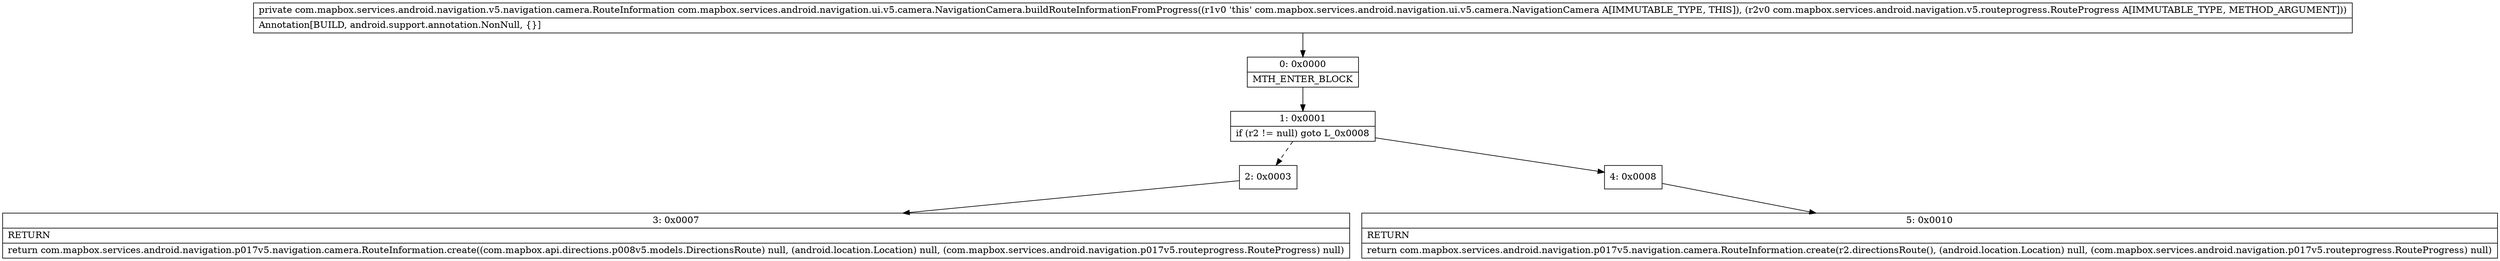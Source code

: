 digraph "CFG forcom.mapbox.services.android.navigation.ui.v5.camera.NavigationCamera.buildRouteInformationFromProgress(Lcom\/mapbox\/services\/android\/navigation\/v5\/routeprogress\/RouteProgress;)Lcom\/mapbox\/services\/android\/navigation\/v5\/navigation\/camera\/RouteInformation;" {
Node_0 [shape=record,label="{0\:\ 0x0000|MTH_ENTER_BLOCK\l}"];
Node_1 [shape=record,label="{1\:\ 0x0001|if (r2 != null) goto L_0x0008\l}"];
Node_2 [shape=record,label="{2\:\ 0x0003}"];
Node_3 [shape=record,label="{3\:\ 0x0007|RETURN\l|return com.mapbox.services.android.navigation.p017v5.navigation.camera.RouteInformation.create((com.mapbox.api.directions.p008v5.models.DirectionsRoute) null, (android.location.Location) null, (com.mapbox.services.android.navigation.p017v5.routeprogress.RouteProgress) null)\l}"];
Node_4 [shape=record,label="{4\:\ 0x0008}"];
Node_5 [shape=record,label="{5\:\ 0x0010|RETURN\l|return com.mapbox.services.android.navigation.p017v5.navigation.camera.RouteInformation.create(r2.directionsRoute(), (android.location.Location) null, (com.mapbox.services.android.navigation.p017v5.routeprogress.RouteProgress) null)\l}"];
MethodNode[shape=record,label="{private com.mapbox.services.android.navigation.v5.navigation.camera.RouteInformation com.mapbox.services.android.navigation.ui.v5.camera.NavigationCamera.buildRouteInformationFromProgress((r1v0 'this' com.mapbox.services.android.navigation.ui.v5.camera.NavigationCamera A[IMMUTABLE_TYPE, THIS]), (r2v0 com.mapbox.services.android.navigation.v5.routeprogress.RouteProgress A[IMMUTABLE_TYPE, METHOD_ARGUMENT]))  | Annotation[BUILD, android.support.annotation.NonNull, \{\}]\l}"];
MethodNode -> Node_0;
Node_0 -> Node_1;
Node_1 -> Node_2[style=dashed];
Node_1 -> Node_4;
Node_2 -> Node_3;
Node_4 -> Node_5;
}

